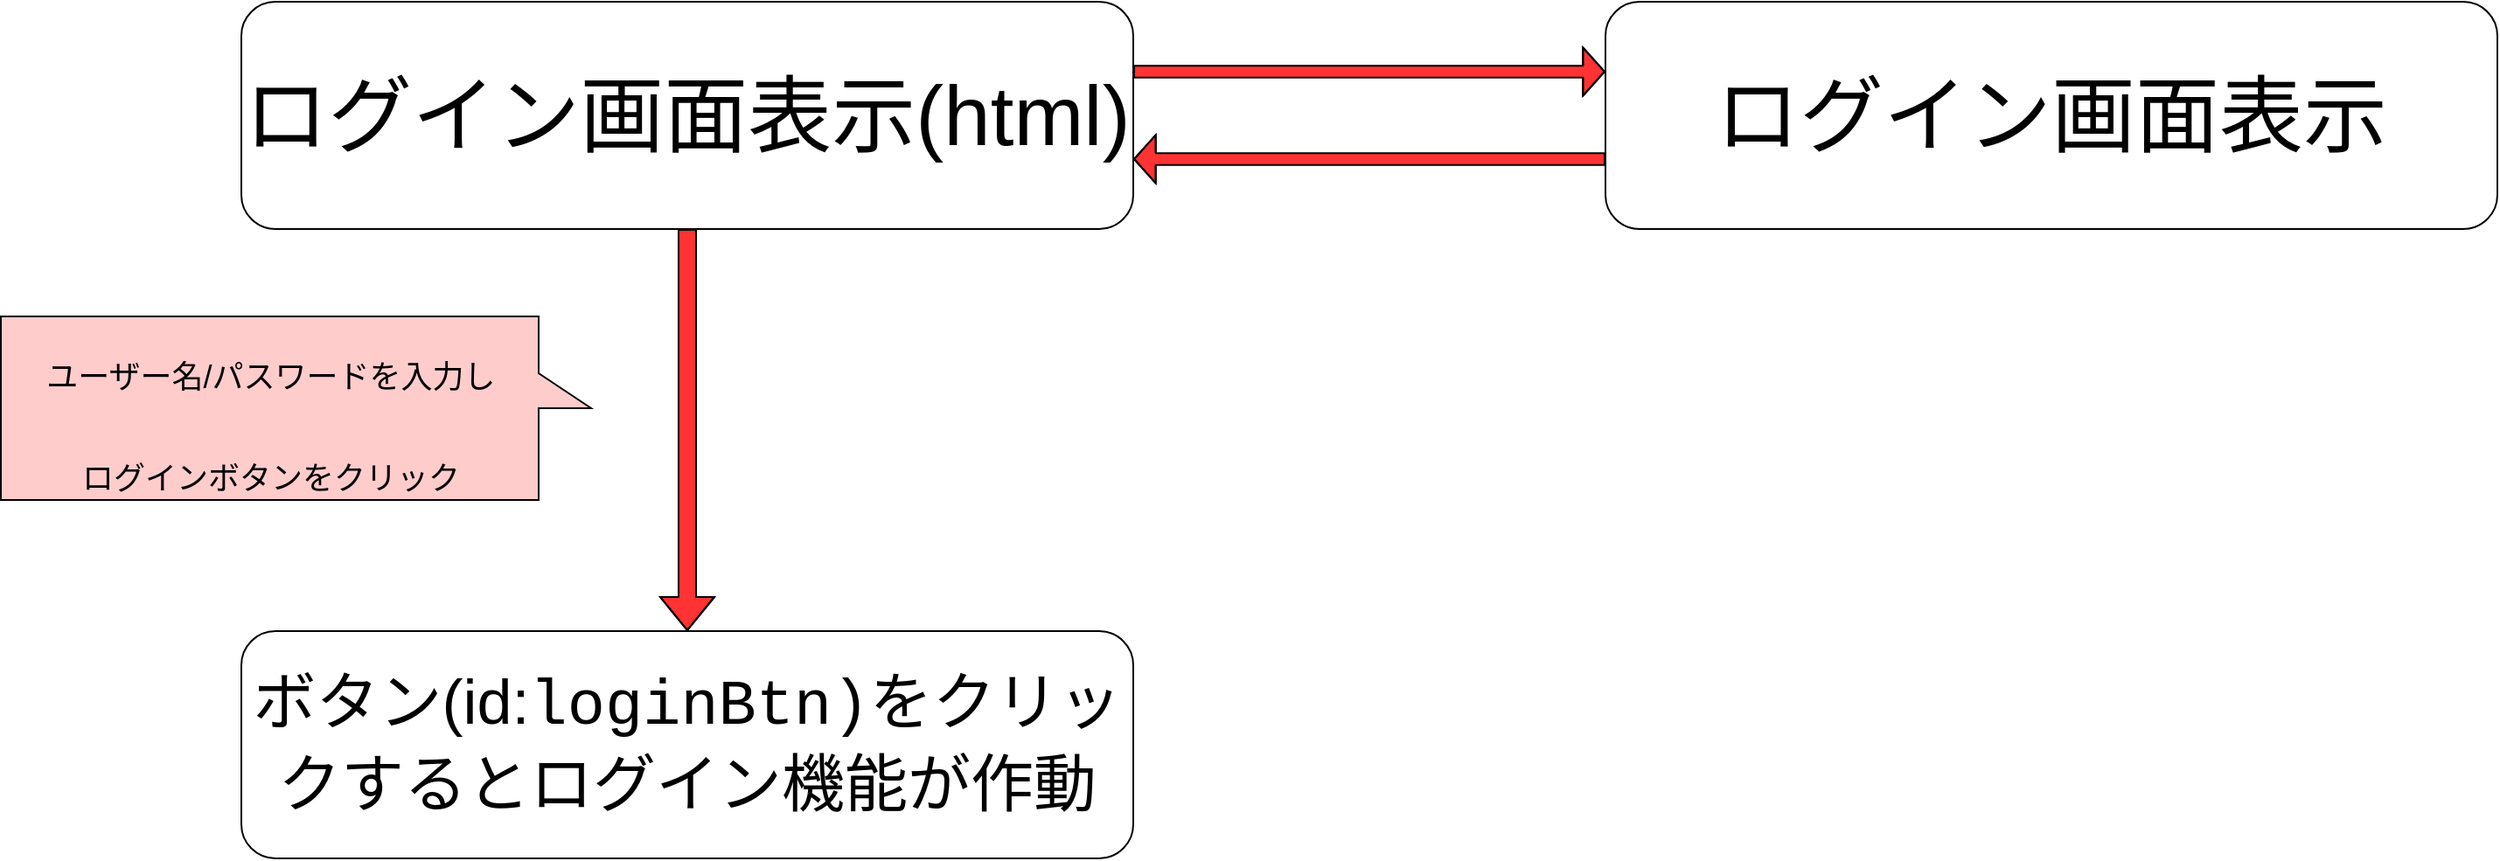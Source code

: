 <mxfile>
    <diagram id="lHrpgoKARu-_UrLN1xA2" name="ページ1">
        <mxGraphModel dx="1158" dy="698" grid="1" gridSize="10" guides="1" tooltips="1" connect="1" arrows="1" fold="1" page="1" pageScale="1" pageWidth="827" pageHeight="1169" math="0" shadow="0">
            <root>
                <mxCell id="0"/>
                <mxCell id="1" parent="0"/>
                <mxCell id="678" style="edgeStyle=none;html=1;fontSize=48;fontColor=#000000;shape=flexArrow;fillColor=#FF3333;" edge="1" parent="1" source="676">
                    <mxGeometry relative="1" as="geometry">
                        <mxPoint x="555" y="400" as="targetPoint"/>
                        <Array as="points">
                            <mxPoint x="555" y="330"/>
                        </Array>
                    </mxGeometry>
                </mxCell>
                <mxCell id="676" value="&lt;font color=&quot;#000000&quot;&gt;&lt;span style=&quot;font-size: 48px;&quot;&gt;ログイン画面表示(html)&lt;/span&gt;&lt;/font&gt;" style="rounded=1;whiteSpace=wrap;html=1;fillColor=#FFFFFF;" vertex="1" parent="1">
                    <mxGeometry x="300" y="40" width="510" height="130" as="geometry"/>
                </mxCell>
                <mxCell id="677" value="&lt;font style=&quot;font-size: 36px;&quot;&gt;&lt;font style=&quot;&quot;&gt;&lt;font style=&quot;&quot; color=&quot;#000000&quot;&gt;ボタン(id:&lt;/font&gt;&lt;/font&gt;&lt;span style=&quot;font-family: Consolas, &amp;quot;Courier New&amp;quot;, monospace;&quot;&gt;&lt;font color=&quot;#000000&quot;&gt;loginBtn)をクリックするとログイン機能が作動&lt;/font&gt;&lt;/span&gt;&lt;/font&gt;" style="rounded=1;whiteSpace=wrap;html=1;fillColor=#FFFFFF;" vertex="1" parent="1">
                    <mxGeometry x="300" y="400" width="510" height="130" as="geometry"/>
                </mxCell>
                <mxCell id="679" style="edgeStyle=none;html=1;fontSize=48;fontColor=#000000;shape=flexArrow;fillColor=#FF3333;width=6.667;endSize=3.783;" edge="1" parent="1">
                    <mxGeometry relative="1" as="geometry">
                        <mxPoint x="810" y="80.0" as="sourcePoint"/>
                        <mxPoint x="1080" y="80.0" as="targetPoint"/>
                        <Array as="points">
                            <mxPoint x="900" y="80.0"/>
                        </Array>
                    </mxGeometry>
                </mxCell>
                <mxCell id="680" value="&lt;font color=&quot;#000000&quot;&gt;&lt;span style=&quot;font-size: 48px;&quot;&gt;ログイン画面表示&lt;/span&gt;&lt;/font&gt;" style="rounded=1;whiteSpace=wrap;html=1;fillColor=#FFFFFF;" vertex="1" parent="1">
                    <mxGeometry x="1080" y="40" width="510" height="130" as="geometry"/>
                </mxCell>
                <mxCell id="682" value="&lt;font style=&quot;&quot;&gt;&lt;font style=&quot;font-size: 18px;&quot;&gt;ユーザー名/パスワードを入力し&lt;br&gt;ログインボタンをクリック&lt;/font&gt;&lt;br&gt;&lt;/font&gt;" style="shape=callout;whiteSpace=wrap;html=1;perimeter=calloutPerimeter;fontSize=48;fontColor=#000000;fillColor=#FFCCCC;rotation=0;direction=north;" vertex="1" parent="1">
                    <mxGeometry x="162.5" y="220" width="337.5" height="105" as="geometry"/>
                </mxCell>
                <mxCell id="683" style="edgeStyle=none;html=1;fontSize=48;fontColor=#000000;shape=flexArrow;fillColor=#FF3333;width=6.667;endSize=3.783;" edge="1" parent="1">
                    <mxGeometry relative="1" as="geometry">
                        <mxPoint x="1080" y="130" as="sourcePoint"/>
                        <mxPoint x="810" y="130" as="targetPoint"/>
                        <Array as="points">
                            <mxPoint x="900" y="130"/>
                        </Array>
                    </mxGeometry>
                </mxCell>
            </root>
        </mxGraphModel>
    </diagram>
</mxfile>